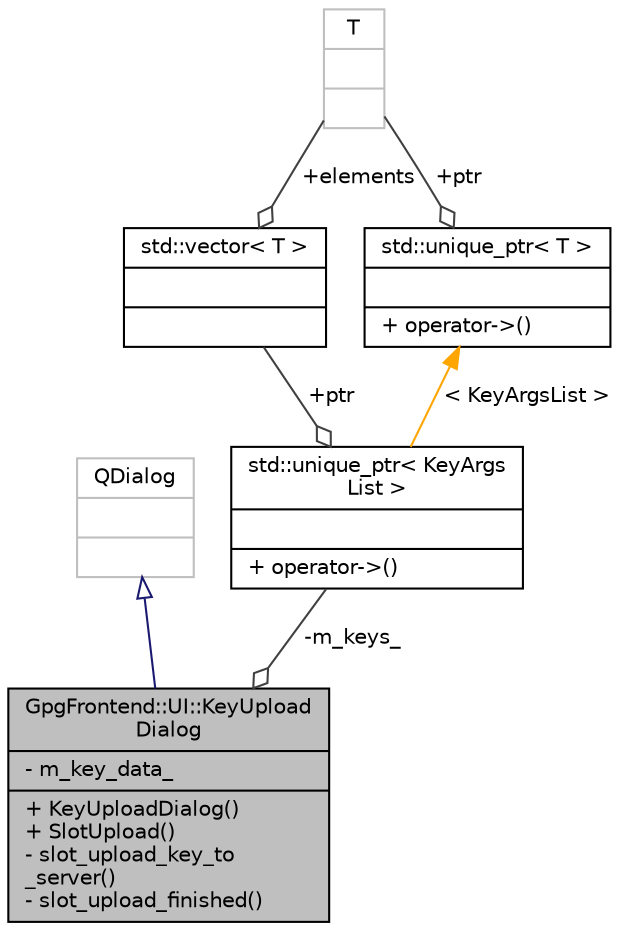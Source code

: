 digraph "GpgFrontend::UI::KeyUploadDialog"
{
 // INTERACTIVE_SVG=YES
 // LATEX_PDF_SIZE
  edge [fontname="Helvetica",fontsize="10",labelfontname="Helvetica",labelfontsize="10"];
  node [fontname="Helvetica",fontsize="10",shape=record];
  Node1 [label="{GpgFrontend::UI::KeyUpload\lDialog\n|- m_key_data_\l|+ KeyUploadDialog()\l+ SlotUpload()\l- slot_upload_key_to\l_server()\l- slot_upload_finished()\l}",height=0.2,width=0.4,color="black", fillcolor="grey75", style="filled", fontcolor="black",tooltip=" "];
  Node2 -> Node1 [dir="back",color="midnightblue",fontsize="10",style="solid",arrowtail="onormal",fontname="Helvetica"];
  Node2 [label="{QDialog\n||}",height=0.2,width=0.4,color="grey75", fillcolor="white", style="filled",tooltip=" "];
  Node3 -> Node1 [color="grey25",fontsize="10",style="solid",label=" -m_keys_" ,arrowhead="odiamond",fontname="Helvetica"];
  Node3 [label="{std::unique_ptr\< KeyArgs\lList \>\n||+ operator-\>()\l}",height=0.2,width=0.4,color="black", fillcolor="white", style="filled",tooltip=" "];
  Node4 -> Node3 [color="grey25",fontsize="10",style="solid",label=" +ptr" ,arrowhead="odiamond",fontname="Helvetica"];
  Node4 [label="{std::vector\< T \>\n||}",height=0.2,width=0.4,color="black", fillcolor="white", style="filled",tooltip=" "];
  Node5 -> Node4 [color="grey25",fontsize="10",style="solid",label=" +elements" ,arrowhead="odiamond",fontname="Helvetica"];
  Node5 [label="{T\n||}",height=0.2,width=0.4,color="grey75", fillcolor="white", style="filled",tooltip=" "];
  Node6 -> Node3 [dir="back",color="orange",fontsize="10",style="solid",label=" \< KeyArgsList \>" ,fontname="Helvetica"];
  Node6 [label="{std::unique_ptr\< T \>\n||+ operator-\>()\l}",height=0.2,width=0.4,color="black", fillcolor="white", style="filled",tooltip=" "];
  Node5 -> Node6 [color="grey25",fontsize="10",style="solid",label=" +ptr" ,arrowhead="odiamond",fontname="Helvetica"];
}

